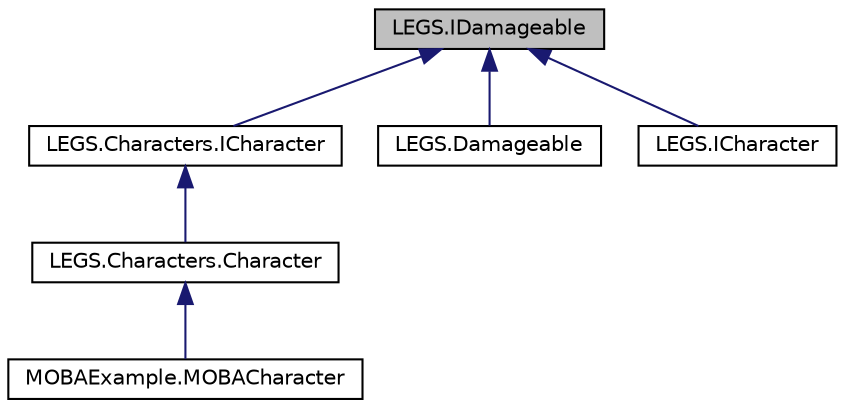 digraph "LEGS.IDamageable"
{
 // LATEX_PDF_SIZE
  edge [fontname="Helvetica",fontsize="10",labelfontname="Helvetica",labelfontsize="10"];
  node [fontname="Helvetica",fontsize="10",shape=record];
  Node1 [label="LEGS.IDamageable",height=0.2,width=0.4,color="black", fillcolor="grey75", style="filled", fontcolor="black",tooltip="Represents an object that has health and can receive damage"];
  Node1 -> Node2 [dir="back",color="midnightblue",fontsize="10",style="solid",fontname="Helvetica"];
  Node2 [label="LEGS.Characters.ICharacter",height=0.2,width=0.4,color="black", fillcolor="white", style="filled",URL="$interfaceLEGS_1_1Characters_1_1ICharacter.html",tooltip="For characters that can receive damage & status effects."];
  Node2 -> Node3 [dir="back",color="midnightblue",fontsize="10",style="solid",fontname="Helvetica"];
  Node3 [label="LEGS.Characters.Character",height=0.2,width=0.4,color="black", fillcolor="white", style="filled",URL="$classLEGS_1_1Characters_1_1Character.html",tooltip="Simple class for an ICharacter & IAttributeHolder implementation."];
  Node3 -> Node4 [dir="back",color="midnightblue",fontsize="10",style="solid",fontname="Helvetica"];
  Node4 [label="MOBAExample.MOBACharacter",height=0.2,width=0.4,color="black", fillcolor="white", style="filled",URL="$classMOBAExample_1_1MOBACharacter.html",tooltip=" "];
  Node1 -> Node5 [dir="back",color="midnightblue",fontsize="10",style="solid",fontname="Helvetica"];
  Node5 [label="LEGS.Damageable",height=0.2,width=0.4,color="black", fillcolor="white", style="filled",URL="$classLEGS_1_1Damageable.html",tooltip="Basic implementation of IDamageable"];
  Node1 -> Node6 [dir="back",color="midnightblue",fontsize="10",style="solid",fontname="Helvetica"];
  Node6 [label="LEGS.ICharacter",height=0.2,width=0.4,color="black", fillcolor="white", style="filled",URL="$interfaceLEGS_1_1ICharacter.html",tooltip="For characters that can receive damage & status effects."];
}
